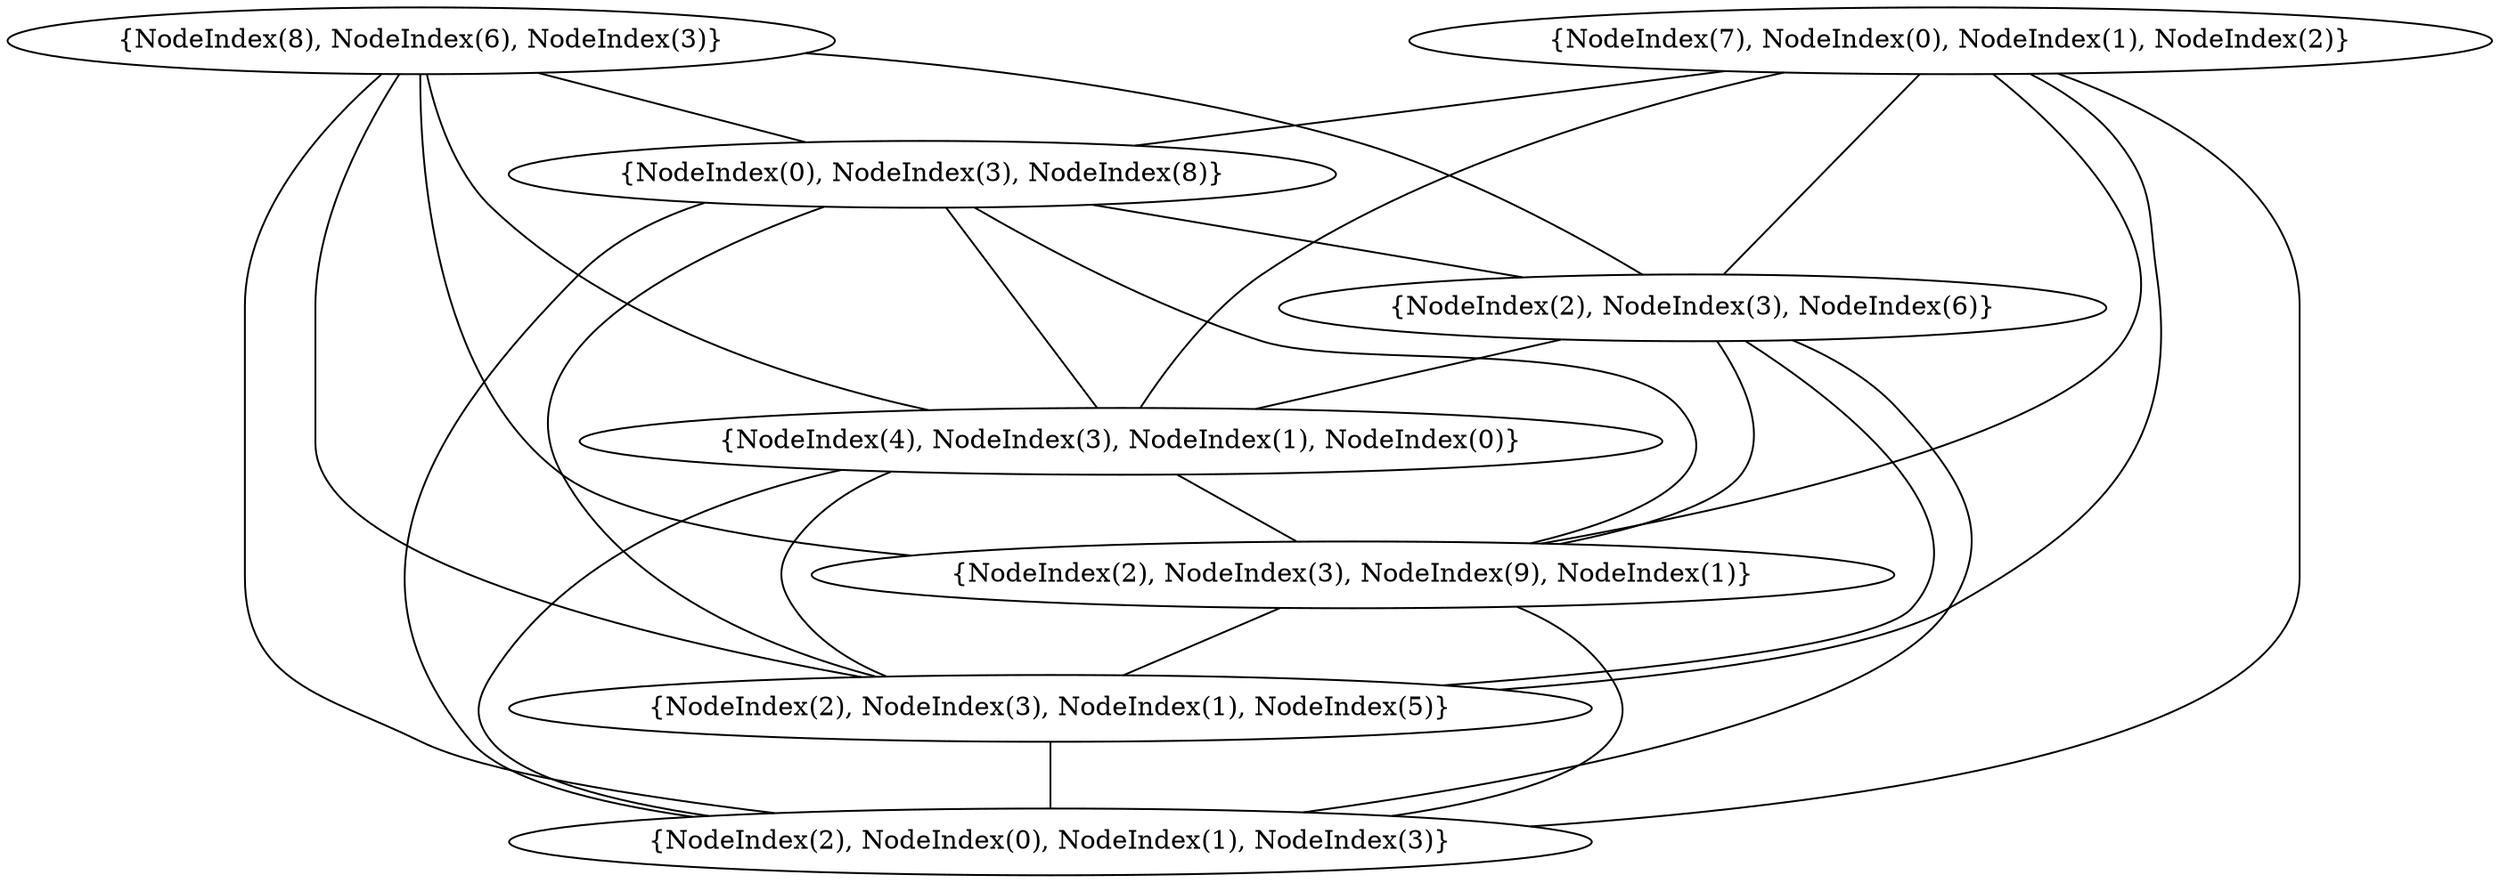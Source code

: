 graph {
    0 [ label = "{NodeIndex(2), NodeIndex(0), NodeIndex(1), NodeIndex(3)}" ]
    1 [ label = "{NodeIndex(2), NodeIndex(3), NodeIndex(1), NodeIndex(5)}" ]
    2 [ label = "{NodeIndex(2), NodeIndex(3), NodeIndex(9), NodeIndex(1)}" ]
    3 [ label = "{NodeIndex(4), NodeIndex(3), NodeIndex(1), NodeIndex(0)}" ]
    4 [ label = "{NodeIndex(2), NodeIndex(3), NodeIndex(6)}" ]
    5 [ label = "{NodeIndex(0), NodeIndex(3), NodeIndex(8)}" ]
    6 [ label = "{NodeIndex(8), NodeIndex(6), NodeIndex(3)}" ]
    7 [ label = "{NodeIndex(7), NodeIndex(0), NodeIndex(1), NodeIndex(2)}" ]
    1 -- 0 [ ]
    2 -- 0 [ ]
    2 -- 1 [ ]
    3 -- 0 [ ]
    3 -- 1 [ ]
    3 -- 2 [ ]
    4 -- 0 [ ]
    4 -- 1 [ ]
    4 -- 2 [ ]
    4 -- 3 [ ]
    5 -- 0 [ ]
    5 -- 1 [ ]
    5 -- 2 [ ]
    5 -- 3 [ ]
    5 -- 4 [ ]
    6 -- 0 [ ]
    6 -- 1 [ ]
    6 -- 2 [ ]
    6 -- 3 [ ]
    6 -- 4 [ ]
    6 -- 5 [ ]
    7 -- 0 [ ]
    7 -- 1 [ ]
    7 -- 2 [ ]
    7 -- 3 [ ]
    7 -- 4 [ ]
    7 -- 5 [ ]
}
